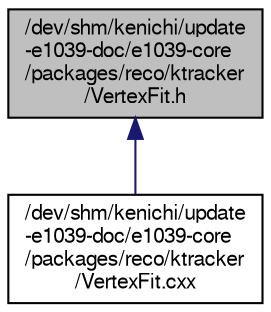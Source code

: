 digraph "/dev/shm/kenichi/update-e1039-doc/e1039-core/packages/reco/ktracker/VertexFit.h"
{
  bgcolor="transparent";
  edge [fontname="FreeSans",fontsize="10",labelfontname="FreeSans",labelfontsize="10"];
  node [fontname="FreeSans",fontsize="10",shape=record];
  Node1 [label="/dev/shm/kenichi/update\l-e1039-doc/e1039-core\l/packages/reco/ktracker\l/VertexFit.h",height=0.2,width=0.4,color="black", fillcolor="grey75", style="filled" fontcolor="black"];
  Node1 -> Node2 [dir="back",color="midnightblue",fontsize="10",style="solid",fontname="FreeSans"];
  Node2 [label="/dev/shm/kenichi/update\l-e1039-doc/e1039-core\l/packages/reco/ktracker\l/VertexFit.cxx",height=0.2,width=0.4,color="black",URL="$db/df0/VertexFit_8cxx.html"];
}
